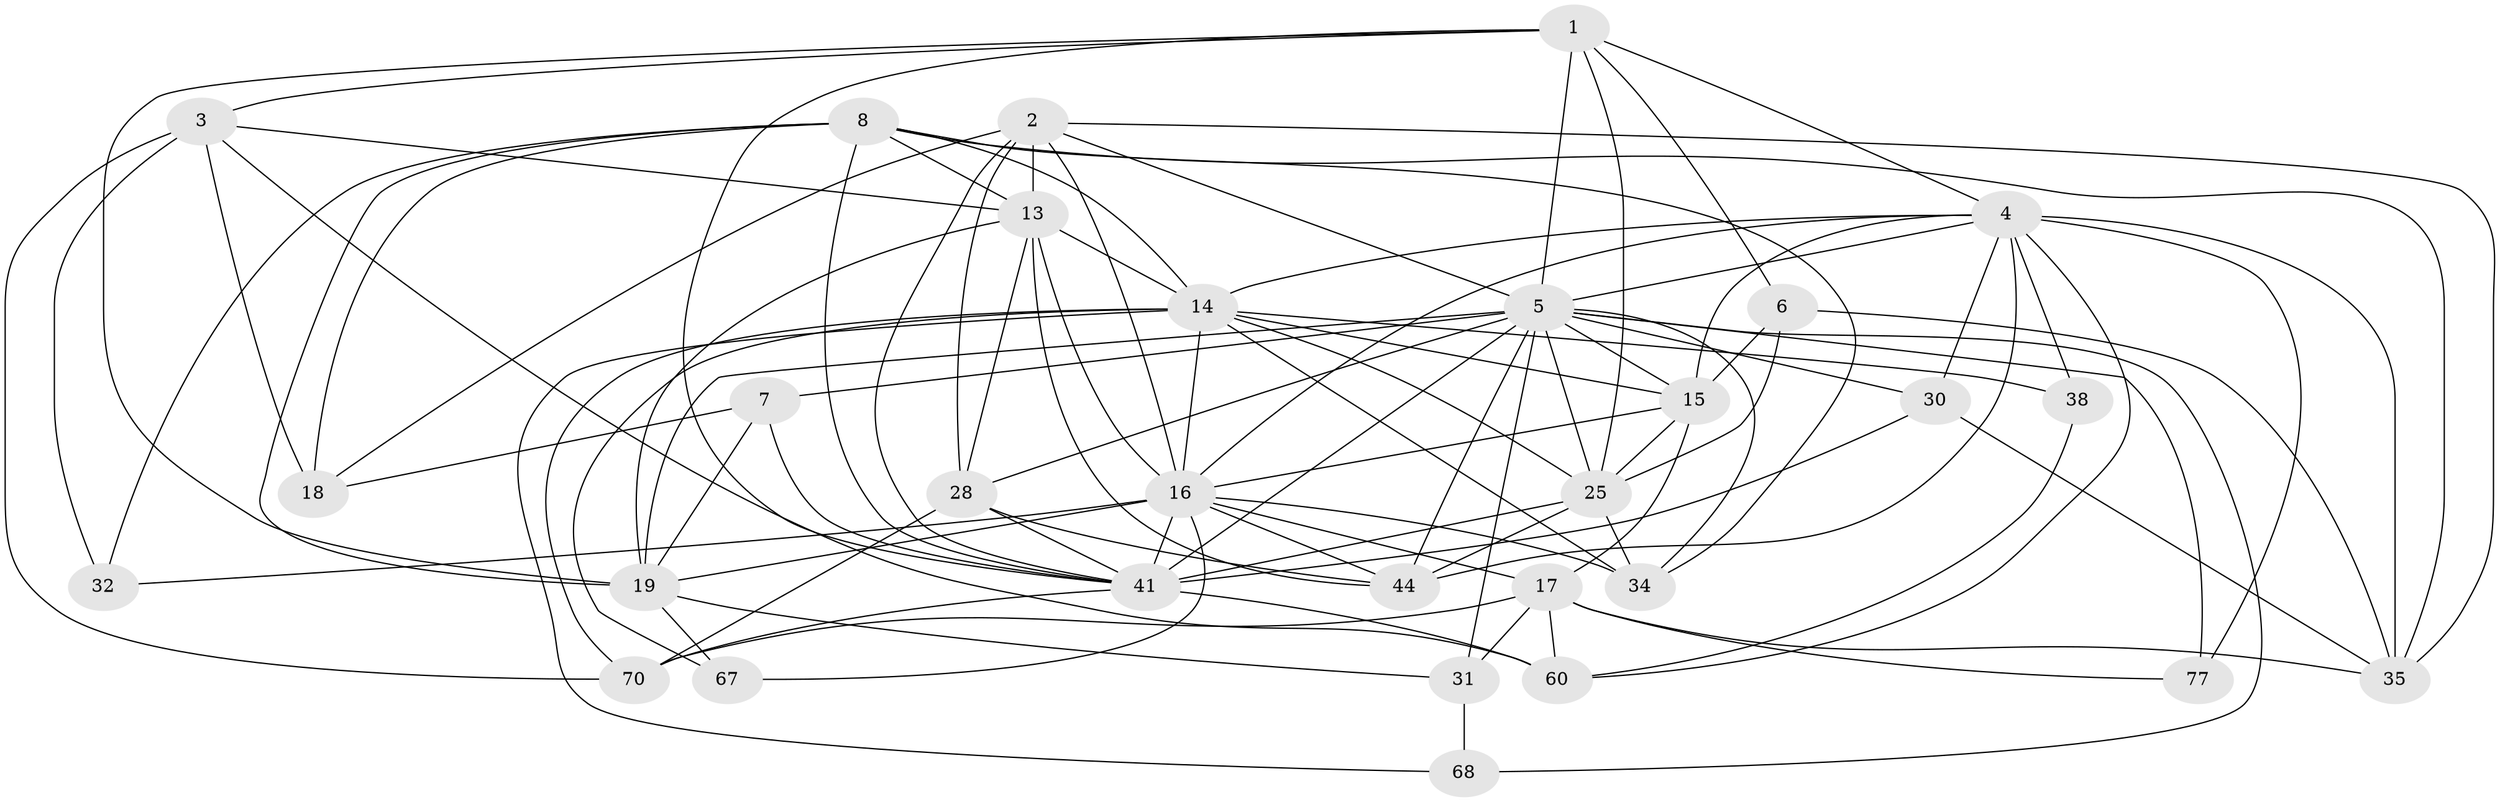 // original degree distribution, {4: 0.2967032967032967, 2: 0.12087912087912088, 6: 0.0989010989010989, 5: 0.17582417582417584, 3: 0.26373626373626374, 7: 0.04395604395604396}
// Generated by graph-tools (version 1.1) at 2025/18/03/04/25 18:18:38]
// undirected, 30 vertices, 97 edges
graph export_dot {
graph [start="1"]
  node [color=gray90,style=filled];
  1 [super="+27"];
  2 [super="+74"];
  3 [super="+64+55"];
  4 [super="+26+73+12+42"];
  5 [super="+80+37+10+24"];
  6 [super="+9"];
  7 [super="+11"];
  8 [super="+54+46"];
  13 [super="+20+61+47"];
  14 [super="+29+33+52"];
  15 [super="+57+62"];
  16 [super="+88+72+85+39"];
  17 [super="+21+56+23"];
  18;
  19 [super="+91+50"];
  25 [super="+81+79+86"];
  28 [super="+90+36"];
  30 [super="+65"];
  31;
  32;
  34 [super="+53+48"];
  35 [super="+59"];
  38 [super="+71"];
  41 [super="+58+84+82+63"];
  44 [super="+76+75"];
  60;
  67;
  68 [super="+87"];
  70;
  77;
  1 -- 41;
  1 -- 25;
  1 -- 3;
  1 -- 19;
  1 -- 5;
  1 -- 6;
  1 -- 4;
  2 -- 35;
  2 -- 18;
  2 -- 41;
  2 -- 16;
  2 -- 28;
  2 -- 13;
  2 -- 5;
  3 -- 18;
  3 -- 32;
  3 -- 60;
  3 -- 70;
  3 -- 13;
  4 -- 38 [weight=2];
  4 -- 44 [weight=3];
  4 -- 77;
  4 -- 14;
  4 -- 16 [weight=2];
  4 -- 35 [weight=2];
  4 -- 60;
  4 -- 15;
  4 -- 30;
  4 -- 5 [weight=2];
  5 -- 15;
  5 -- 77;
  5 -- 44;
  5 -- 30 [weight=2];
  5 -- 19 [weight=3];
  5 -- 31;
  5 -- 7;
  5 -- 25;
  5 -- 34;
  5 -- 68;
  5 -- 41 [weight=2];
  5 -- 28;
  6 -- 25;
  6 -- 35;
  6 -- 15;
  7 -- 18;
  7 -- 19;
  7 -- 41;
  8 -- 14;
  8 -- 41;
  8 -- 32;
  8 -- 18;
  8 -- 13;
  8 -- 35;
  8 -- 34;
  8 -- 19;
  13 -- 16 [weight=3];
  13 -- 44;
  13 -- 28;
  13 -- 14;
  13 -- 19;
  14 -- 68;
  14 -- 15 [weight=3];
  14 -- 34;
  14 -- 67;
  14 -- 70 [weight=2];
  14 -- 38 [weight=2];
  14 -- 25;
  14 -- 16 [weight=2];
  15 -- 25;
  15 -- 16;
  15 -- 17;
  16 -- 44;
  16 -- 32;
  16 -- 34 [weight=2];
  16 -- 19;
  16 -- 67;
  16 -- 41 [weight=2];
  16 -- 17;
  17 -- 70;
  17 -- 31;
  17 -- 77;
  17 -- 60;
  17 -- 35;
  19 -- 67;
  19 -- 31;
  25 -- 34;
  25 -- 44;
  25 -- 41;
  28 -- 70 [weight=2];
  28 -- 41;
  28 -- 44;
  30 -- 41 [weight=2];
  30 -- 35;
  31 -- 68;
  38 -- 60;
  41 -- 60;
  41 -- 70;
}
